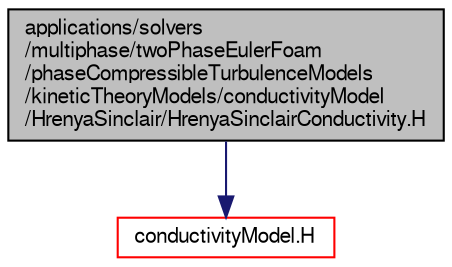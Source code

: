 digraph "applications/solvers/multiphase/twoPhaseEulerFoam/phaseCompressibleTurbulenceModels/kineticTheoryModels/conductivityModel/HrenyaSinclair/HrenyaSinclairConductivity.H"
{
  bgcolor="transparent";
  edge [fontname="FreeSans",fontsize="10",labelfontname="FreeSans",labelfontsize="10"];
  node [fontname="FreeSans",fontsize="10",shape=record];
  Node0 [label="applications/solvers\l/multiphase/twoPhaseEulerFoam\l/phaseCompressibleTurbulenceModels\l/kineticTheoryModels/conductivityModel\l/HrenyaSinclair/HrenyaSinclairConductivity.H",height=0.2,width=0.4,color="black", fillcolor="grey75", style="filled", fontcolor="black"];
  Node0 -> Node1 [color="midnightblue",fontsize="10",style="solid",fontname="FreeSans"];
  Node1 [label="conductivityModel.H",height=0.2,width=0.4,color="red",URL="$a20810.html"];
}
